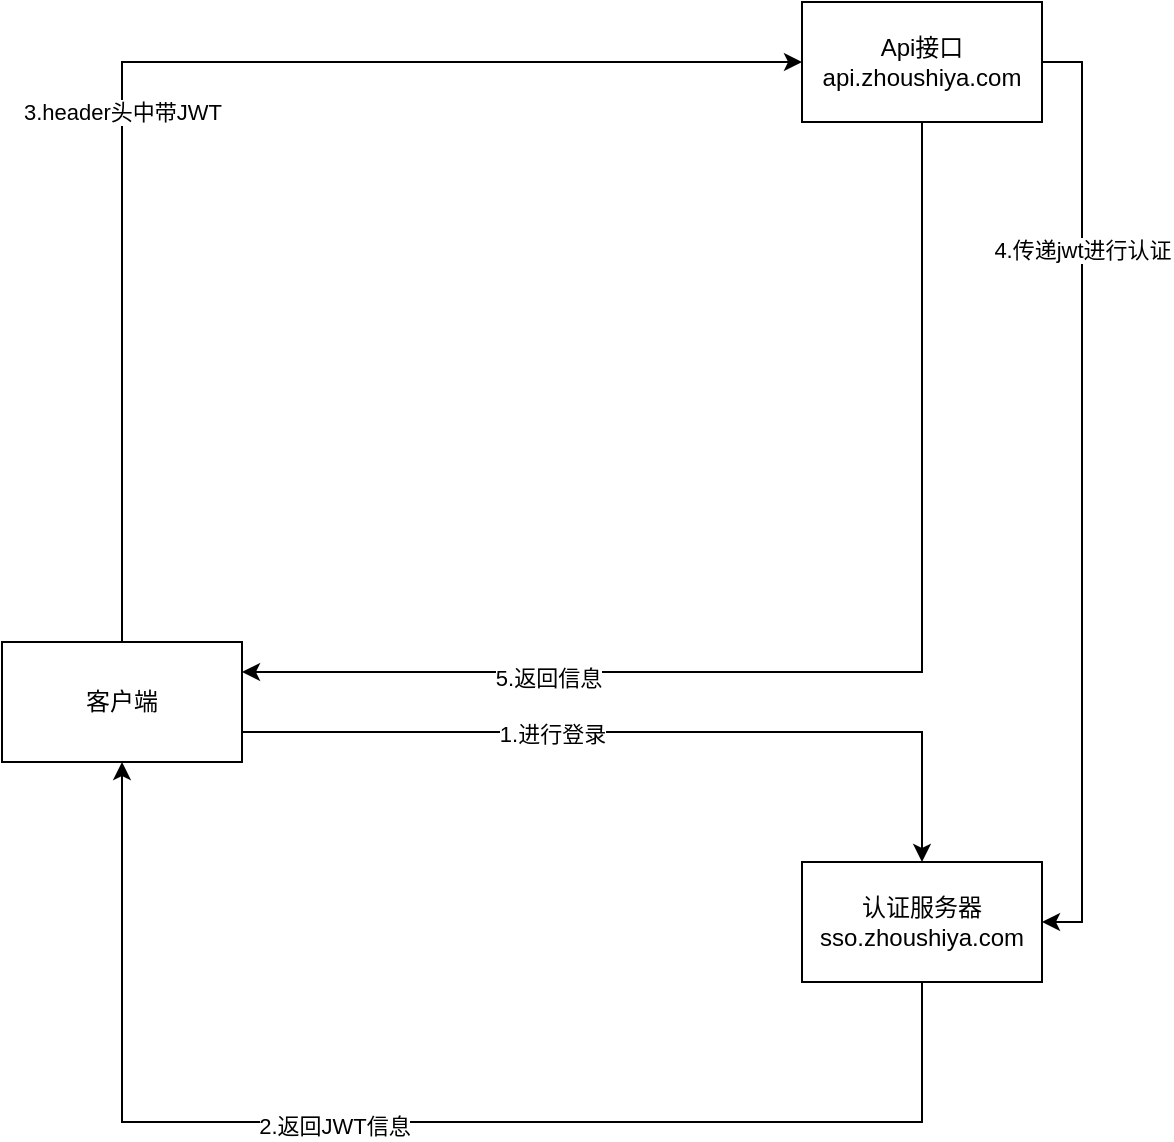 <mxfile version="13.6.2" type="device"><diagram id="GZmDgA3iQx0MuSE_eDj-" name="第 1 页"><mxGraphModel dx="1088" dy="968" grid="1" gridSize="10" guides="1" tooltips="1" connect="1" arrows="1" fold="1" page="1" pageScale="1" pageWidth="827" pageHeight="1169" math="0" shadow="0"><root><mxCell id="0"/><mxCell id="1" parent="0"/><mxCell id="K7CcN_cNumu6OsD-8rLc-3" value="" style="edgeStyle=orthogonalEdgeStyle;rounded=0;orthogonalLoop=1;jettySize=auto;html=1;exitX=0.5;exitY=0;exitDx=0;exitDy=0;entryX=0;entryY=0.5;entryDx=0;entryDy=0;" edge="1" parent="1" source="K7CcN_cNumu6OsD-8rLc-1" target="K7CcN_cNumu6OsD-8rLc-2"><mxGeometry relative="1" as="geometry"/></mxCell><mxCell id="K7CcN_cNumu6OsD-8rLc-7" value="3.header头中带JWT" style="edgeLabel;html=1;align=center;verticalAlign=middle;resizable=0;points=[];" vertex="1" connectable="0" parent="K7CcN_cNumu6OsD-8rLc-3"><mxGeometry x="-0.158" relative="1" as="geometry"><mxPoint as="offset"/></mxGeometry></mxCell><mxCell id="K7CcN_cNumu6OsD-8rLc-5" value="" style="edgeStyle=orthogonalEdgeStyle;rounded=0;orthogonalLoop=1;jettySize=auto;html=1;exitX=1;exitY=0.75;exitDx=0;exitDy=0;" edge="1" parent="1" source="K7CcN_cNumu6OsD-8rLc-1" target="K7CcN_cNumu6OsD-8rLc-4"><mxGeometry relative="1" as="geometry"/></mxCell><mxCell id="K7CcN_cNumu6OsD-8rLc-6" value="1.进行登录" style="edgeLabel;html=1;align=center;verticalAlign=middle;resizable=0;points=[];" vertex="1" connectable="0" parent="K7CcN_cNumu6OsD-8rLc-5"><mxGeometry x="-0.235" y="-1" relative="1" as="geometry"><mxPoint as="offset"/></mxGeometry></mxCell><mxCell id="K7CcN_cNumu6OsD-8rLc-1" value="客户端" style="rounded=0;whiteSpace=wrap;html=1;" vertex="1" parent="1"><mxGeometry y="690" width="120" height="60" as="geometry"/></mxCell><mxCell id="K7CcN_cNumu6OsD-8rLc-8" style="edgeStyle=orthogonalEdgeStyle;rounded=0;orthogonalLoop=1;jettySize=auto;html=1;exitX=1;exitY=0.5;exitDx=0;exitDy=0;entryX=1;entryY=0.5;entryDx=0;entryDy=0;" edge="1" parent="1" source="K7CcN_cNumu6OsD-8rLc-2" target="K7CcN_cNumu6OsD-8rLc-4"><mxGeometry relative="1" as="geometry"/></mxCell><mxCell id="K7CcN_cNumu6OsD-8rLc-9" value="4.传递jwt进行认证" style="edgeLabel;html=1;align=center;verticalAlign=middle;resizable=0;points=[];" vertex="1" connectable="0" parent="K7CcN_cNumu6OsD-8rLc-8"><mxGeometry x="-0.515" relative="1" as="geometry"><mxPoint as="offset"/></mxGeometry></mxCell><mxCell id="K7CcN_cNumu6OsD-8rLc-12" style="edgeStyle=orthogonalEdgeStyle;rounded=0;orthogonalLoop=1;jettySize=auto;html=1;entryX=1;entryY=0.25;entryDx=0;entryDy=0;exitX=0.5;exitY=1;exitDx=0;exitDy=0;" edge="1" parent="1" source="K7CcN_cNumu6OsD-8rLc-2" target="K7CcN_cNumu6OsD-8rLc-1"><mxGeometry relative="1" as="geometry"/></mxCell><mxCell id="K7CcN_cNumu6OsD-8rLc-13" value="5.返回信息" style="edgeLabel;html=1;align=center;verticalAlign=middle;resizable=0;points=[];" vertex="1" connectable="0" parent="K7CcN_cNumu6OsD-8rLc-12"><mxGeometry x="0.502" y="3" relative="1" as="geometry"><mxPoint as="offset"/></mxGeometry></mxCell><mxCell id="K7CcN_cNumu6OsD-8rLc-2" value="Api接口&lt;br&gt;api.zhoushiya.com" style="whiteSpace=wrap;html=1;rounded=0;" vertex="1" parent="1"><mxGeometry x="400" y="370" width="120" height="60" as="geometry"/></mxCell><mxCell id="K7CcN_cNumu6OsD-8rLc-10" style="edgeStyle=orthogonalEdgeStyle;rounded=0;orthogonalLoop=1;jettySize=auto;html=1;entryX=0.5;entryY=1;entryDx=0;entryDy=0;exitX=0.5;exitY=1;exitDx=0;exitDy=0;" edge="1" parent="1" source="K7CcN_cNumu6OsD-8rLc-4" target="K7CcN_cNumu6OsD-8rLc-1"><mxGeometry relative="1" as="geometry"><Array as="points"><mxPoint x="460" y="930"/><mxPoint x="60" y="930"/></Array></mxGeometry></mxCell><mxCell id="K7CcN_cNumu6OsD-8rLc-11" value="2.返回JWT信息" style="edgeLabel;html=1;align=center;verticalAlign=middle;resizable=0;points=[];" vertex="1" connectable="0" parent="K7CcN_cNumu6OsD-8rLc-10"><mxGeometry x="0.122" y="2" relative="1" as="geometry"><mxPoint as="offset"/></mxGeometry></mxCell><mxCell id="K7CcN_cNumu6OsD-8rLc-4" value="认证服务器&lt;br&gt;sso.zhoushiya.com" style="rounded=0;whiteSpace=wrap;html=1;" vertex="1" parent="1"><mxGeometry x="400" y="800" width="120" height="60" as="geometry"/></mxCell></root></mxGraphModel></diagram></mxfile>